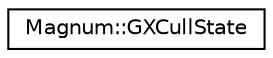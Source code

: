 digraph "圖形化之類別階層"
{
  edge [fontname="Helvetica",fontsize="10",labelfontname="Helvetica",labelfontsize="10"];
  node [fontname="Helvetica",fontsize="10",shape=record];
  rankdir="LR";
  Node1 [label="Magnum::GXCullState",height=0.2,width=0.4,color="black", fillcolor="white", style="filled",URL="$class_magnum_1_1_g_x_cull_state.html"];
}
